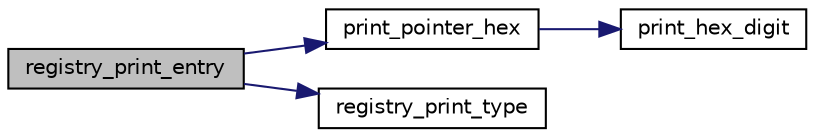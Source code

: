 digraph "registry_print_entry"
{
  edge [fontname="Helvetica",fontsize="10",labelfontname="Helvetica",labelfontsize="10"];
  node [fontname="Helvetica",fontsize="10",shape=record];
  rankdir="LR";
  Node14819 [label="registry_print_entry",height=0.2,width=0.4,color="black", fillcolor="grey75", style="filled", fontcolor="black"];
  Node14819 -> Node14820 [color="midnightblue",fontsize="10",style="solid",fontname="Helvetica"];
  Node14820 [label="print_pointer_hex",height=0.2,width=0.4,color="black", fillcolor="white", style="filled",URL="$d5/db4/io__and__os_8h.html#a32add94de62a1d910cc0fc35ed90ab48"];
  Node14820 -> Node14821 [color="midnightblue",fontsize="10",style="solid",fontname="Helvetica"];
  Node14821 [label="print_hex_digit",height=0.2,width=0.4,color="black", fillcolor="white", style="filled",URL="$d4/d74/util_8_c.html#a36c64a828eefed0a0cfdd6186ec92c31"];
  Node14819 -> Node14822 [color="midnightblue",fontsize="10",style="solid",fontname="Helvetica"];
  Node14822 [label="registry_print_type",height=0.2,width=0.4,color="black", fillcolor="white", style="filled",URL="$df/d84/foundations_2io__and__os_2memory_8_c.html#a0c81861cc8a6dd21364c89bb3ac8e82c"];
}
